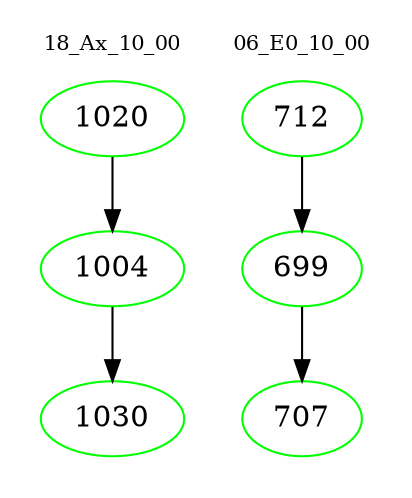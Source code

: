 digraph{
subgraph cluster_0 {
color = white
label = "18_Ax_10_00";
fontsize=10;
T0_1020 [label="1020", color="green"]
T0_1020 -> T0_1004 [color="black"]
T0_1004 [label="1004", color="green"]
T0_1004 -> T0_1030 [color="black"]
T0_1030 [label="1030", color="green"]
}
subgraph cluster_1 {
color = white
label = "06_E0_10_00";
fontsize=10;
T1_712 [label="712", color="green"]
T1_712 -> T1_699 [color="black"]
T1_699 [label="699", color="green"]
T1_699 -> T1_707 [color="black"]
T1_707 [label="707", color="green"]
}
}
